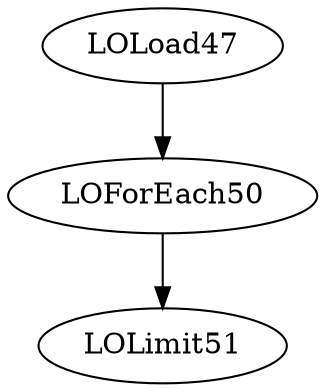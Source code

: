 digraph graph1 {
    LOLoad47 -> LOForEach50;
    LOForEach50 [hasflat="true"];
    LOForEach50 -> LOLimit51;
    LOLimit51 [limit="100"];
}
